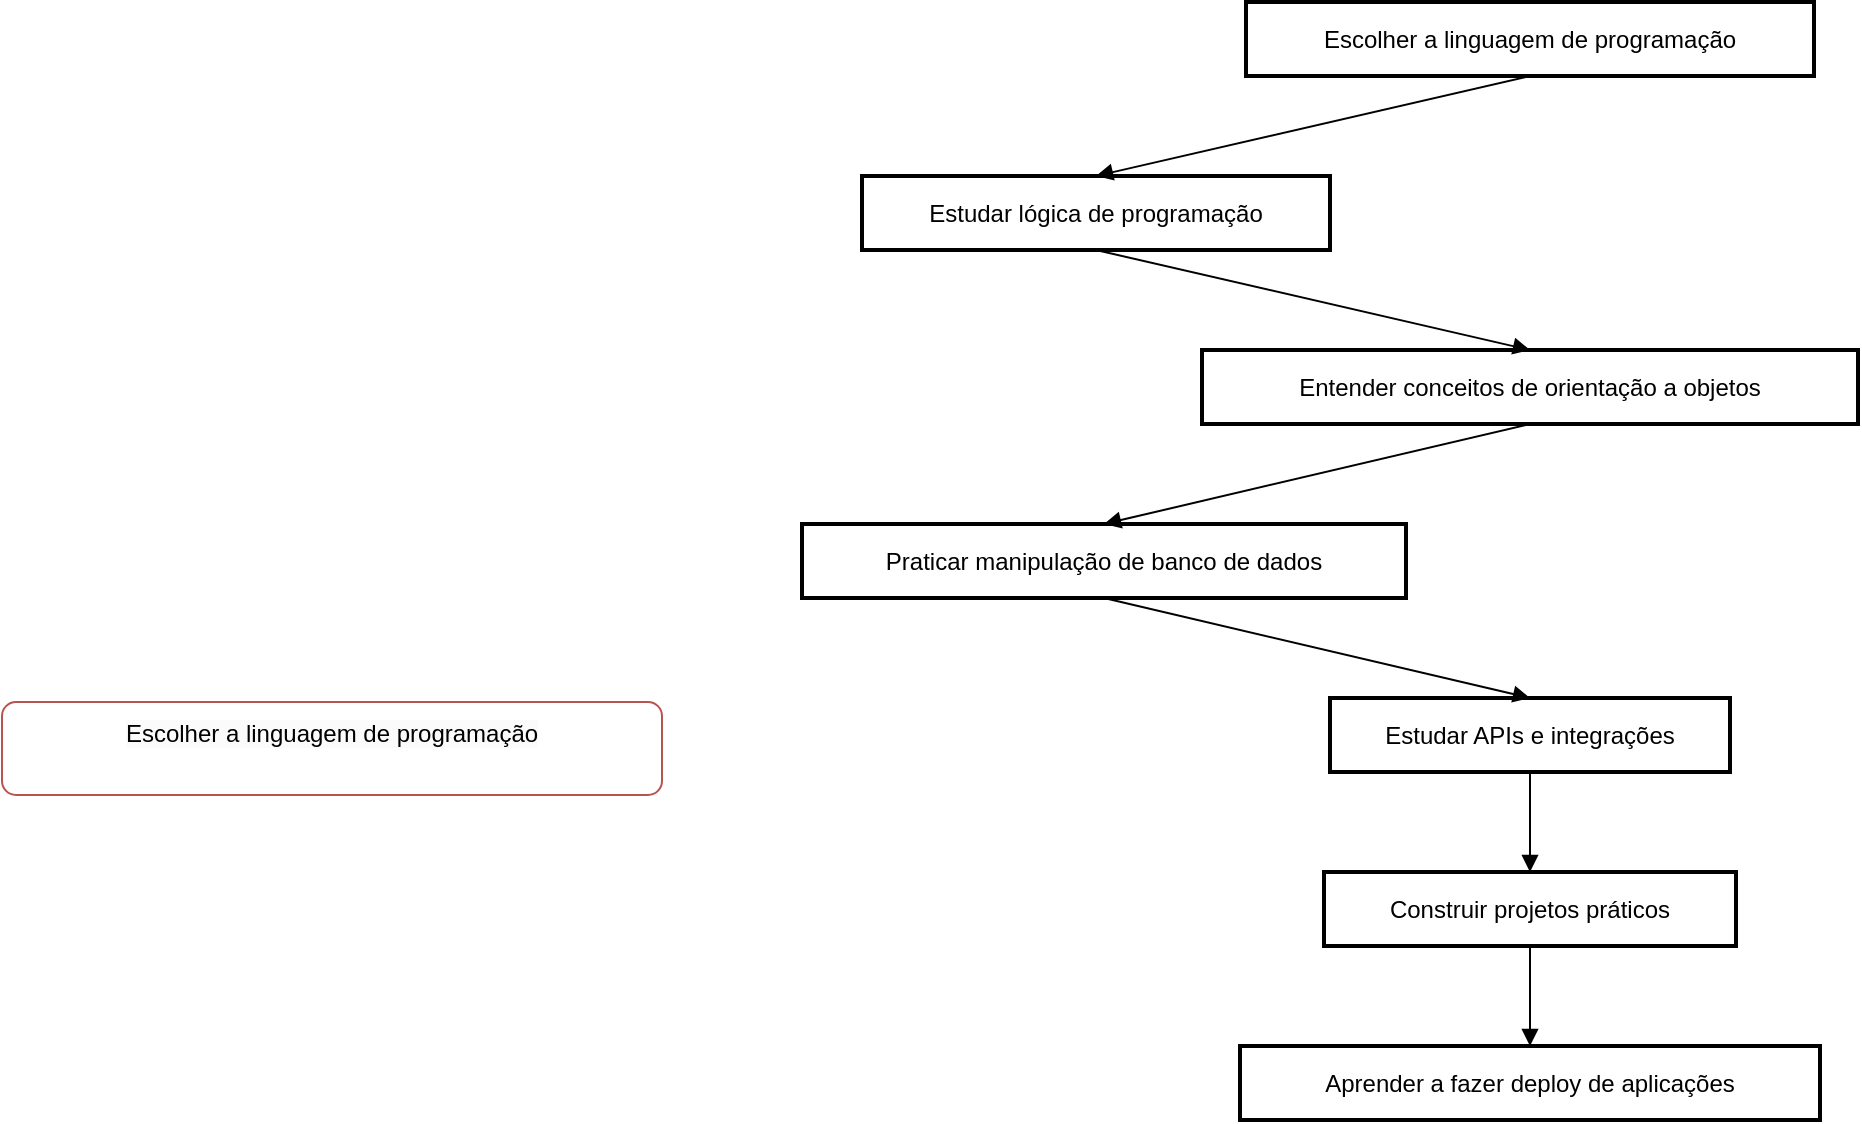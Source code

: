 <mxfile version="24.7.7">
  <diagram name="Página-1" id="GX7YP_prPmG2WaCiKLQF">
    <mxGraphModel dx="2901" dy="1959" grid="1" gridSize="10" guides="1" tooltips="1" connect="1" arrows="1" fold="1" page="1" pageScale="1" pageWidth="827" pageHeight="1169" math="0" shadow="0">
      <root>
        <mxCell id="0" />
        <mxCell id="1" parent="0" />
        <mxCell id="2" value="Escolher a linguagem de programação" style="whiteSpace=wrap;strokeWidth=2;" parent="1" vertex="1">
          <mxGeometry x="22" width="284" height="37" as="geometry" />
        </mxCell>
        <mxCell id="3" value="Estudar lógica de programação" style="whiteSpace=wrap;strokeWidth=2;" parent="1" vertex="1">
          <mxGeometry x="-170" y="87" width="234" height="37" as="geometry" />
        </mxCell>
        <mxCell id="4" value="Entender conceitos de orientação a objetos" style="whiteSpace=wrap;strokeWidth=2;" parent="1" vertex="1">
          <mxGeometry y="174" width="328" height="37" as="geometry" />
        </mxCell>
        <mxCell id="5" value="Praticar manipulação de banco de dados" style="whiteSpace=wrap;strokeWidth=2;" parent="1" vertex="1">
          <mxGeometry x="-200" y="261" width="302" height="37" as="geometry" />
        </mxCell>
        <mxCell id="6" value="Estudar APIs e integrações" style="whiteSpace=wrap;strokeWidth=2;" parent="1" vertex="1">
          <mxGeometry x="64" y="348" width="200" height="37" as="geometry" />
        </mxCell>
        <mxCell id="7" value="Construir projetos práticos" style="whiteSpace=wrap;strokeWidth=2;" parent="1" vertex="1">
          <mxGeometry x="61" y="435" width="206" height="37" as="geometry" />
        </mxCell>
        <mxCell id="8" value="Aprender a fazer deploy de aplicações" style="whiteSpace=wrap;strokeWidth=2;" parent="1" vertex="1">
          <mxGeometry x="19" y="522" width="290" height="37" as="geometry" />
        </mxCell>
        <mxCell id="9" value="" style="curved=1;startArrow=none;endArrow=block;exitX=0.5;exitY=1;entryX=0.5;entryY=0;" parent="1" source="2" target="3" edge="1">
          <mxGeometry relative="1" as="geometry">
            <Array as="points" />
          </mxGeometry>
        </mxCell>
        <mxCell id="10" value="" style="curved=1;startArrow=none;endArrow=block;exitX=0.5;exitY=1;entryX=0.5;entryY=0;" parent="1" source="3" target="4" edge="1">
          <mxGeometry relative="1" as="geometry">
            <Array as="points" />
          </mxGeometry>
        </mxCell>
        <mxCell id="11" value="" style="curved=1;startArrow=none;endArrow=block;exitX=0.5;exitY=1;entryX=0.5;entryY=0;" parent="1" source="4" target="5" edge="1">
          <mxGeometry relative="1" as="geometry">
            <Array as="points" />
          </mxGeometry>
        </mxCell>
        <mxCell id="12" value="" style="curved=1;startArrow=none;endArrow=block;exitX=0.5;exitY=1;entryX=0.5;entryY=0;" parent="1" source="5" target="6" edge="1">
          <mxGeometry relative="1" as="geometry">
            <Array as="points" />
          </mxGeometry>
        </mxCell>
        <mxCell id="13" value="" style="curved=1;startArrow=none;endArrow=block;exitX=0.5;exitY=1;entryX=0.5;entryY=0;" parent="1" source="6" target="7" edge="1">
          <mxGeometry relative="1" as="geometry">
            <Array as="points" />
          </mxGeometry>
        </mxCell>
        <mxCell id="14" value="" style="curved=1;startArrow=none;endArrow=block;exitX=0.5;exitY=1;entryX=0.5;entryY=0;" parent="1" source="7" target="8" edge="1">
          <mxGeometry relative="1" as="geometry">
            <Array as="points" />
          </mxGeometry>
        </mxCell>
        <mxCell id="yWpsjBfWHLEFaHJemC1w-16" value="&#xa;&lt;span style=&quot;color: rgb(0, 0, 0); font-family: Helvetica; font-size: 12px; font-style: normal; font-variant-ligatures: normal; font-variant-caps: normal; font-weight: 400; letter-spacing: normal; orphans: 2; text-align: center; text-indent: 0px; text-transform: none; widows: 2; word-spacing: 0px; -webkit-text-stroke-width: 0px; white-space: normal; background-color: rgb(251, 251, 251); text-decoration-thickness: initial; text-decoration-style: initial; text-decoration-color: initial; display: inline !important; float: none;&quot;&gt;Escolher a linguagem de programação&lt;/span&gt;&#xa;&#xa;" style="rounded=1;whiteSpace=wrap;html=1;fillColor=default;strokeColor=#b85450;" vertex="1" parent="1">
          <mxGeometry x="-600" y="350" width="330" height="46.5" as="geometry" />
        </mxCell>
      </root>
    </mxGraphModel>
  </diagram>
</mxfile>
